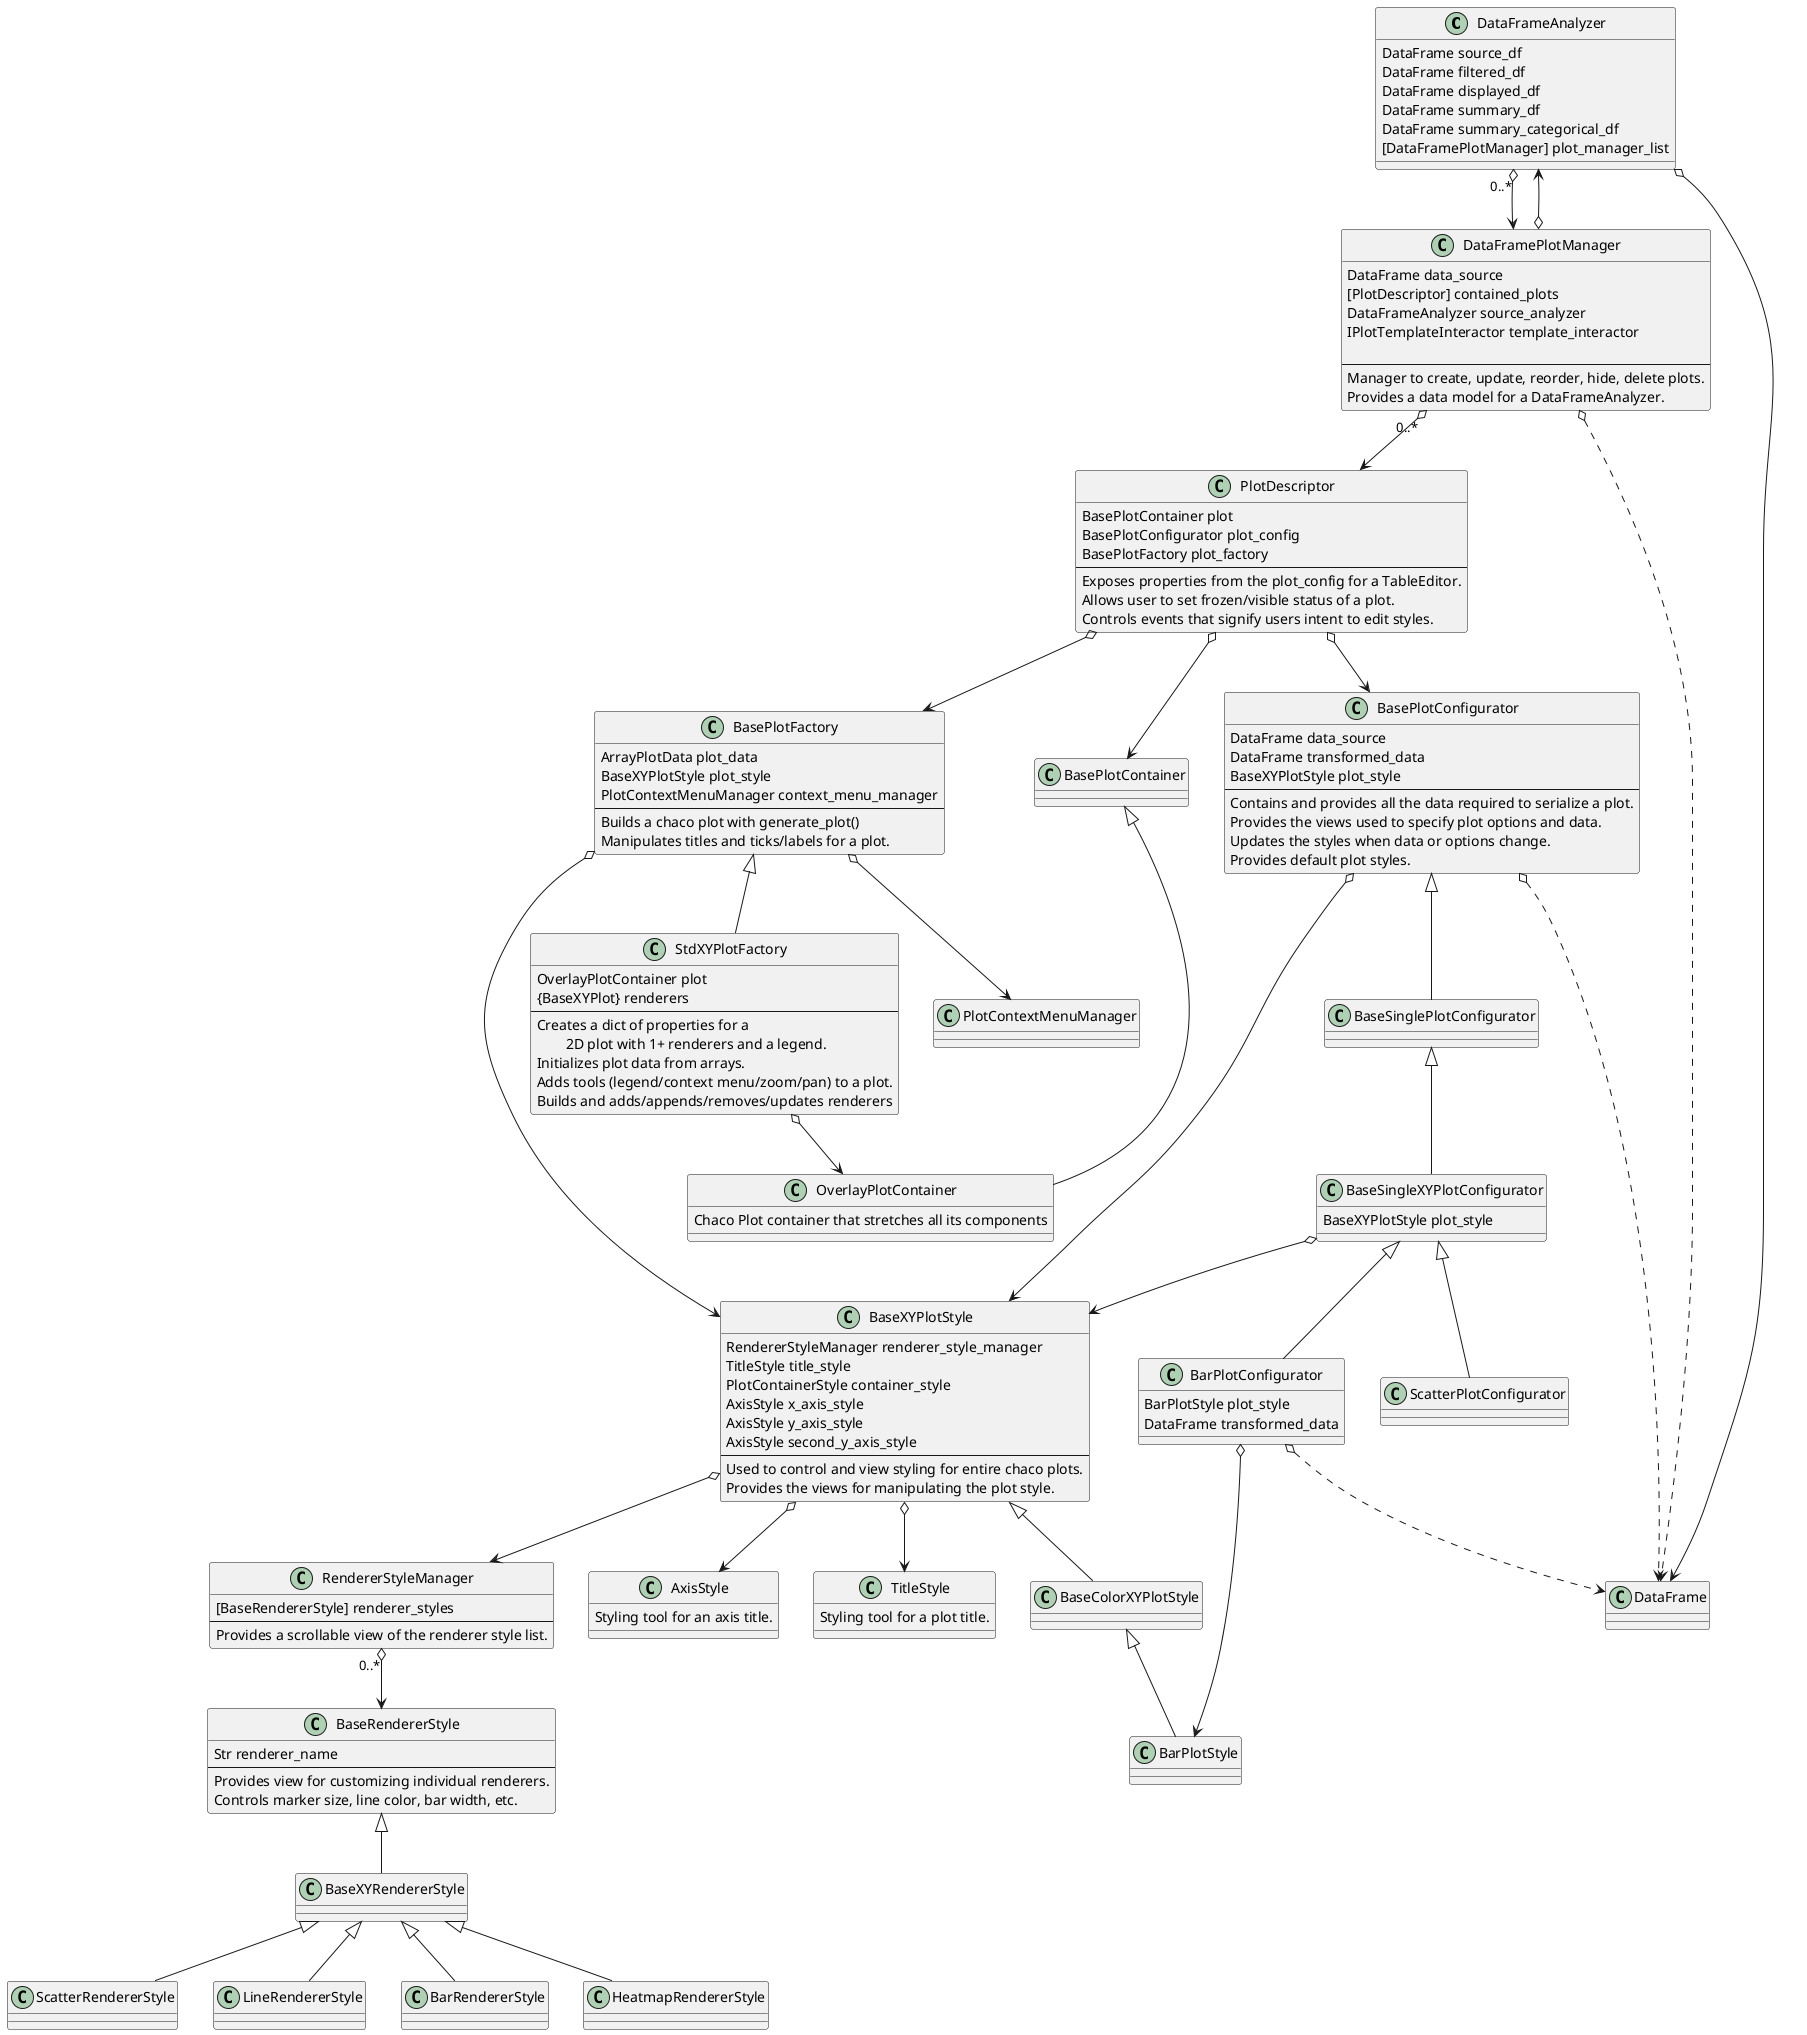 @startuml

'class DataElement
'DataElement <|-- DataFramePlotManager
'DataElement <|-- DataFrameAnalyzer
class DataFrameAnalyzer {
    DataFrame source_df
    DataFrame filtered_df
    DataFrame displayed_df
    DataFrame summary_df
    DataFrame summary_categorical_df
    [DataFramePlotManager] plot_manager_list

}
DataFrameAnalyzer o--> DataFrame
DataFrameAnalyzer "0..*" o--> DataFramePlotManager

class DataFramePlotManager {
    DataFrame data_source
    [PlotDescriptor] contained_plots
    DataFrameAnalyzer source_analyzer
    IPlotTemplateInteractor template_interactor

    --
    Manager to create, update, reorder, hide, delete plots.
    Provides a data model for a DataFrameAnalyzer.
}
DataFramePlotManager "0..*" o--> PlotDescriptor
DataFramePlotManager o..> DataFrame
DataFramePlotManager o--> DataFrameAnalyzer

class BasePlotFactory {
    ArrayPlotData plot_data
    BaseXYPlotStyle plot_style
    PlotContextMenuManager context_menu_manager
    --
    Builds a chaco plot with generate_plot()
    Manipulates titles and ticks/labels for a plot.
}
BasePlotFactory o--> BaseXYPlotStyle
BasePlotFactory o--> PlotContextMenuManager

class StdXYPlotFactory {
    OverlayPlotContainer plot
    {BaseXYPlot} renderers
    --
    Creates a dict of properties for a \n\t2D plot with 1+ renderers and a legend.
    Initializes plot data from arrays.
    Adds tools (legend/context menu/zoom/pan) to a plot.
    Builds and adds/appends/removes/updates renderers
}
BasePlotContainer <|-- OverlayPlotContainer
BasePlotFactory <|-- StdXYPlotFactory
StdXYPlotFactory o--> OverlayPlotContainer
OverlayPlotContainer : Chaco Plot container that stretches all its components

class BaseXYPlotStyle {
    RendererStyleManager renderer_style_manager
    TitleStyle title_style
    PlotContainerStyle container_style
    AxisStyle x_axis_style
    AxisStyle y_axis_style
    AxisStyle second_y_axis_style
    --
    Used to control and view styling for entire chaco plots.
    Provides the views for manipulating the plot style.
}
BaseXYPlotStyle o--> RendererStyleManager
BaseXYPlotStyle o--> AxisStyle
BaseXYPlotStyle o--> TitleStyle
BaseXYPlotStyle <|-- BaseColorXYPlotStyle
BaseColorXYPlotStyle <|-- BarPlotStyle

TitleStyle : Styling tool for a plot title.
AxisStyle : Styling tool for an axis title.

class RendererStyleManager {
    [BaseRendererStyle] renderer_styles
    --
    Provides a scrollable view of the renderer style list.
}
RendererStyleManager "0..*" o--> BaseRendererStyle

class BaseRendererStyle {
    Str renderer_name
    --
    Provides view for customizing individual renderers.
    Controls marker size, line color, bar width, etc.
}
BaseRendererStyle <|-- BaseXYRendererStyle
BaseXYRendererStyle <|-- ScatterRendererStyle
BaseXYRendererStyle <|-- LineRendererStyle
BaseXYRendererStyle <|-- BarRendererStyle
BaseXYRendererStyle <|-- HeatmapRendererStyle


class PlotDescriptor {
    BasePlotContainer plot
    BasePlotConfigurator plot_config
    BasePlotFactory plot_factory
    --
    Exposes properties from the plot_config for a TableEditor.
    Allows user to set frozen/visible status of a plot.
    Controls events that signify users intent to edit styles.
}
PlotDescriptor o--> BasePlotContainer
PlotDescriptor o--> BasePlotConfigurator
PlotDescriptor o--> BasePlotFactory


class BasePlotConfigurator {
    DataFrame data_source
    DataFrame transformed_data
    BaseXYPlotStyle plot_style
    --
    Contains and provides all the data required to serialize a plot.
    Provides the views used to specify plot options and data.
    Updates the styles when data or options change.
    Provides default plot styles.
}
BasePlotConfigurator o..> DataFrame
BasePlotConfigurator o--> BaseXYPlotStyle

class BaseSingleXYPlotConfigurator {
    BaseXYPlotStyle plot_style
}
BaseSingleXYPlotConfigurator o--> BaseXYPlotStyle

class BarPlotConfigurator {
    BarPlotStyle plot_style
    DataFrame transformed_data
}
BarPlotConfigurator o..> DataFrame
BarPlotConfigurator o--> BarPlotStyle

class ScatterPlotConfigurator
BasePlotConfigurator <|-- BaseSinglePlotConfigurator
'BasePlotConfigurator <|-- BaseMultiPlotConfigurator
'BaseSingleXYPlotConfigurator <|-- MultiLinePlotConfigurator
'BaseMultiPlotConfigurator <|-- MultiLinePlotConfigurator
BaseSinglePlotConfigurator <|-- BaseSingleXYPlotConfigurator
BaseSingleXYPlotConfigurator <|-- BarPlotConfigurator
BaseSingleXYPlotConfigurator <|-- ScatterPlotConfigurator

@enduml